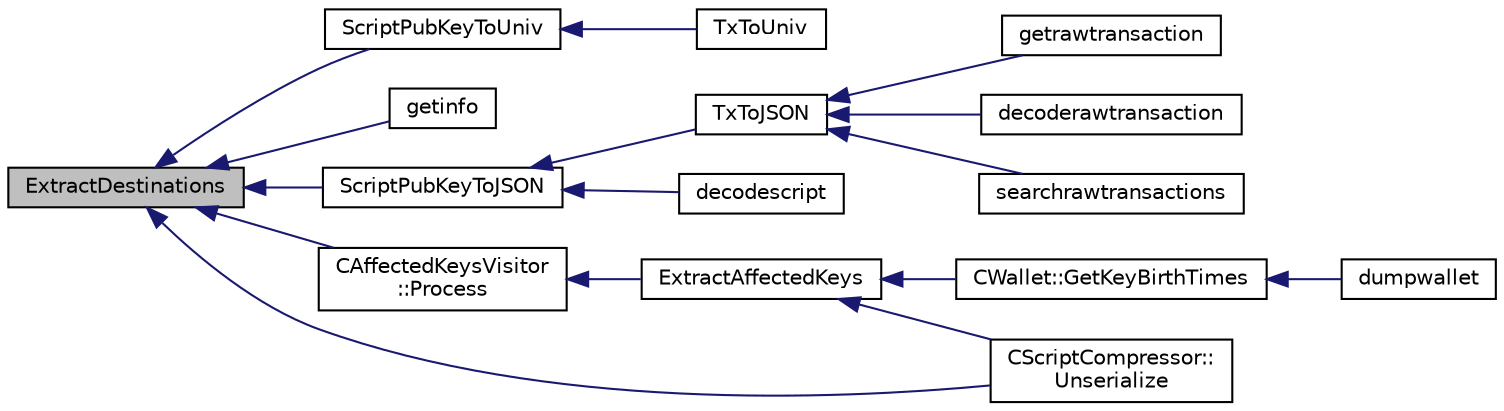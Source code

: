 digraph "ExtractDestinations"
{
  edge [fontname="Helvetica",fontsize="10",labelfontname="Helvetica",labelfontsize="10"];
  node [fontname="Helvetica",fontsize="10",shape=record];
  rankdir="LR";
  Node524 [label="ExtractDestinations",height=0.2,width=0.4,color="black", fillcolor="grey75", style="filled", fontcolor="black"];
  Node524 -> Node525 [dir="back",color="midnightblue",fontsize="10",style="solid",fontname="Helvetica"];
  Node525 [label="ScriptPubKeyToUniv",height=0.2,width=0.4,color="black", fillcolor="white", style="filled",URL="$d5/d2e/core__write_8cpp.html#a4a51bf7268adbdcd58e7af445ea4db61"];
  Node525 -> Node526 [dir="back",color="midnightblue",fontsize="10",style="solid",fontname="Helvetica"];
  Node526 [label="TxToUniv",height=0.2,width=0.4,color="black", fillcolor="white", style="filled",URL="$d5/d2e/core__write_8cpp.html#aeb901ca565e3df0e3bc0c9863ad8f53a"];
  Node524 -> Node527 [dir="back",color="midnightblue",fontsize="10",style="solid",fontname="Helvetica"];
  Node527 [label="getinfo",height=0.2,width=0.4,color="black", fillcolor="white", style="filled",URL="$db/d48/rpcmisc_8cpp.html#a70335b93783d51e48d276a1e08bd721a"];
  Node524 -> Node528 [dir="back",color="midnightblue",fontsize="10",style="solid",fontname="Helvetica"];
  Node528 [label="ScriptPubKeyToJSON",height=0.2,width=0.4,color="black", fillcolor="white", style="filled",URL="$dc/da8/rpcrawtransaction_8cpp.html#acb6efc0d76394e3858fe7451148069c2"];
  Node528 -> Node529 [dir="back",color="midnightblue",fontsize="10",style="solid",fontname="Helvetica"];
  Node529 [label="TxToJSON",height=0.2,width=0.4,color="black", fillcolor="white", style="filled",URL="$dc/da8/rpcrawtransaction_8cpp.html#a366b04dae2aae86eee356cc85d759268"];
  Node529 -> Node530 [dir="back",color="midnightblue",fontsize="10",style="solid",fontname="Helvetica"];
  Node530 [label="getrawtransaction",height=0.2,width=0.4,color="black", fillcolor="white", style="filled",URL="$dc/da8/rpcrawtransaction_8cpp.html#a12e1b8a05d99d1544e5343c2282cc55a"];
  Node529 -> Node531 [dir="back",color="midnightblue",fontsize="10",style="solid",fontname="Helvetica"];
  Node531 [label="decoderawtransaction",height=0.2,width=0.4,color="black", fillcolor="white", style="filled",URL="$dc/da8/rpcrawtransaction_8cpp.html#a6775c600b1bfdbb22f38e5f1cd27cfea"];
  Node529 -> Node532 [dir="back",color="midnightblue",fontsize="10",style="solid",fontname="Helvetica"];
  Node532 [label="searchrawtransactions",height=0.2,width=0.4,color="black", fillcolor="white", style="filled",URL="$dc/da8/rpcrawtransaction_8cpp.html#ae119520f4c7a75fcaf31fbfaf8dff482"];
  Node528 -> Node533 [dir="back",color="midnightblue",fontsize="10",style="solid",fontname="Helvetica"];
  Node533 [label="decodescript",height=0.2,width=0.4,color="black", fillcolor="white", style="filled",URL="$dc/da8/rpcrawtransaction_8cpp.html#a342172992e2fa92490e8d83c2e95e87e"];
  Node524 -> Node534 [dir="back",color="midnightblue",fontsize="10",style="solid",fontname="Helvetica"];
  Node534 [label="CAffectedKeysVisitor\l::Process",height=0.2,width=0.4,color="black", fillcolor="white", style="filled",URL="$d5/d8a/class_c_affected_keys_visitor.html#a749859ce2a826e2d60c8fe31685efae3"];
  Node534 -> Node535 [dir="back",color="midnightblue",fontsize="10",style="solid",fontname="Helvetica"];
  Node535 [label="ExtractAffectedKeys",height=0.2,width=0.4,color="black", fillcolor="white", style="filled",URL="$de/d7f/script_8h.html#a6fdfbffeb1b228641e57ed316c0208cf"];
  Node535 -> Node536 [dir="back",color="midnightblue",fontsize="10",style="solid",fontname="Helvetica"];
  Node536 [label="CScriptCompressor::\lUnserialize",height=0.2,width=0.4,color="black", fillcolor="white", style="filled",URL="$d3/dfb/class_c_script_compressor.html#a016fa6e3d2735d95fcf773271da073d5"];
  Node535 -> Node537 [dir="back",color="midnightblue",fontsize="10",style="solid",fontname="Helvetica"];
  Node537 [label="CWallet::GetKeyBirthTimes",height=0.2,width=0.4,color="black", fillcolor="white", style="filled",URL="$d2/de5/class_c_wallet.html#acb2fdaf647fa2d812d58e998848e681d"];
  Node537 -> Node538 [dir="back",color="midnightblue",fontsize="10",style="solid",fontname="Helvetica"];
  Node538 [label="dumpwallet",height=0.2,width=0.4,color="black", fillcolor="white", style="filled",URL="$dc/dbf/rpcdump_8cpp.html#a831ddf746d4f2500ba6f6c07f63445cd"];
  Node524 -> Node536 [dir="back",color="midnightblue",fontsize="10",style="solid",fontname="Helvetica"];
}
